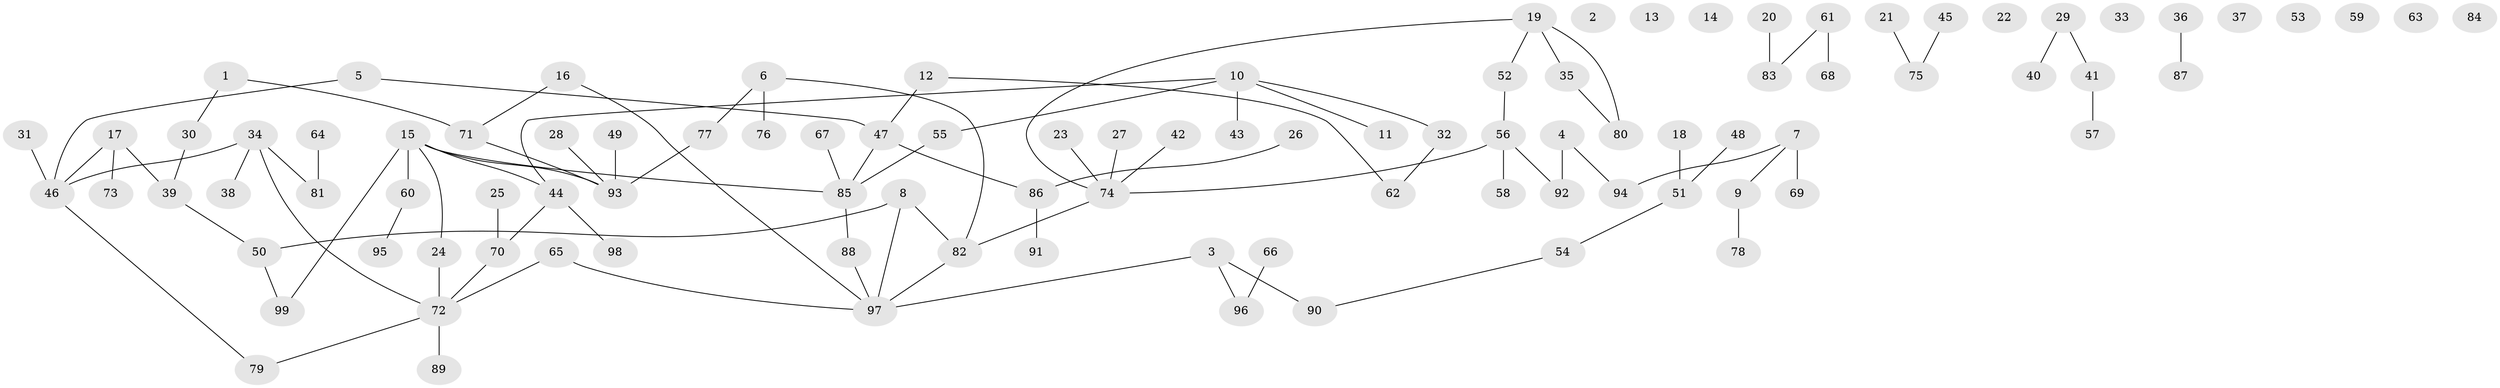 // Generated by graph-tools (version 1.1) at 2025/00/03/09/25 03:00:44]
// undirected, 99 vertices, 98 edges
graph export_dot {
graph [start="1"]
  node [color=gray90,style=filled];
  1;
  2;
  3;
  4;
  5;
  6;
  7;
  8;
  9;
  10;
  11;
  12;
  13;
  14;
  15;
  16;
  17;
  18;
  19;
  20;
  21;
  22;
  23;
  24;
  25;
  26;
  27;
  28;
  29;
  30;
  31;
  32;
  33;
  34;
  35;
  36;
  37;
  38;
  39;
  40;
  41;
  42;
  43;
  44;
  45;
  46;
  47;
  48;
  49;
  50;
  51;
  52;
  53;
  54;
  55;
  56;
  57;
  58;
  59;
  60;
  61;
  62;
  63;
  64;
  65;
  66;
  67;
  68;
  69;
  70;
  71;
  72;
  73;
  74;
  75;
  76;
  77;
  78;
  79;
  80;
  81;
  82;
  83;
  84;
  85;
  86;
  87;
  88;
  89;
  90;
  91;
  92;
  93;
  94;
  95;
  96;
  97;
  98;
  99;
  1 -- 30;
  1 -- 71;
  3 -- 90;
  3 -- 96;
  3 -- 97;
  4 -- 92;
  4 -- 94;
  5 -- 46;
  5 -- 47;
  6 -- 76;
  6 -- 77;
  6 -- 82;
  7 -- 9;
  7 -- 69;
  7 -- 94;
  8 -- 50;
  8 -- 82;
  8 -- 97;
  9 -- 78;
  10 -- 11;
  10 -- 32;
  10 -- 43;
  10 -- 44;
  10 -- 55;
  12 -- 47;
  12 -- 62;
  15 -- 24;
  15 -- 44;
  15 -- 60;
  15 -- 85;
  15 -- 93;
  15 -- 99;
  16 -- 71;
  16 -- 97;
  17 -- 39;
  17 -- 46;
  17 -- 73;
  18 -- 51;
  19 -- 35;
  19 -- 52;
  19 -- 74;
  19 -- 80;
  20 -- 83;
  21 -- 75;
  23 -- 74;
  24 -- 72;
  25 -- 70;
  26 -- 86;
  27 -- 74;
  28 -- 93;
  29 -- 40;
  29 -- 41;
  30 -- 39;
  31 -- 46;
  32 -- 62;
  34 -- 38;
  34 -- 46;
  34 -- 72;
  34 -- 81;
  35 -- 80;
  36 -- 87;
  39 -- 50;
  41 -- 57;
  42 -- 74;
  44 -- 70;
  44 -- 98;
  45 -- 75;
  46 -- 79;
  47 -- 85;
  47 -- 86;
  48 -- 51;
  49 -- 93;
  50 -- 99;
  51 -- 54;
  52 -- 56;
  54 -- 90;
  55 -- 85;
  56 -- 58;
  56 -- 74;
  56 -- 92;
  60 -- 95;
  61 -- 68;
  61 -- 83;
  64 -- 81;
  65 -- 72;
  65 -- 97;
  66 -- 96;
  67 -- 85;
  70 -- 72;
  71 -- 93;
  72 -- 79;
  72 -- 89;
  74 -- 82;
  77 -- 93;
  82 -- 97;
  85 -- 88;
  86 -- 91;
  88 -- 97;
}
